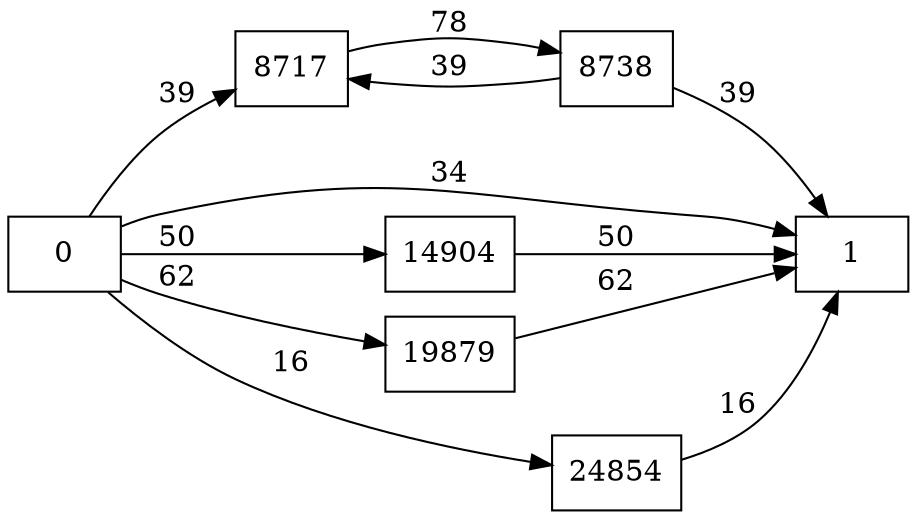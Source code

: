 digraph {
	graph [rankdir=LR]
	node [shape=rectangle]
	8717 -> 8738 [label=78]
	8738 -> 8717 [label=39]
	8738 -> 1 [label=39]
	14904 -> 1 [label=50]
	19879 -> 1 [label=62]
	24854 -> 1 [label=16]
	0 -> 1 [label=34]
	0 -> 8717 [label=39]
	0 -> 14904 [label=50]
	0 -> 19879 [label=62]
	0 -> 24854 [label=16]
}
